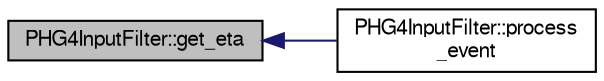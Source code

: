 digraph "PHG4InputFilter::get_eta"
{
  bgcolor="transparent";
  edge [fontname="FreeSans",fontsize="10",labelfontname="FreeSans",labelfontsize="10"];
  node [fontname="FreeSans",fontsize="10",shape=record];
  rankdir="LR";
  Node1 [label="PHG4InputFilter::get_eta",height=0.2,width=0.4,color="black", fillcolor="grey75", style="filled" fontcolor="black"];
  Node1 -> Node2 [dir="back",color="midnightblue",fontsize="10",style="solid",fontname="FreeSans"];
  Node2 [label="PHG4InputFilter::process\l_event",height=0.2,width=0.4,color="black",URL="$da/d36/classPHG4InputFilter.html#a5a49c2708ec06923f516e9ef2232e395"];
}
